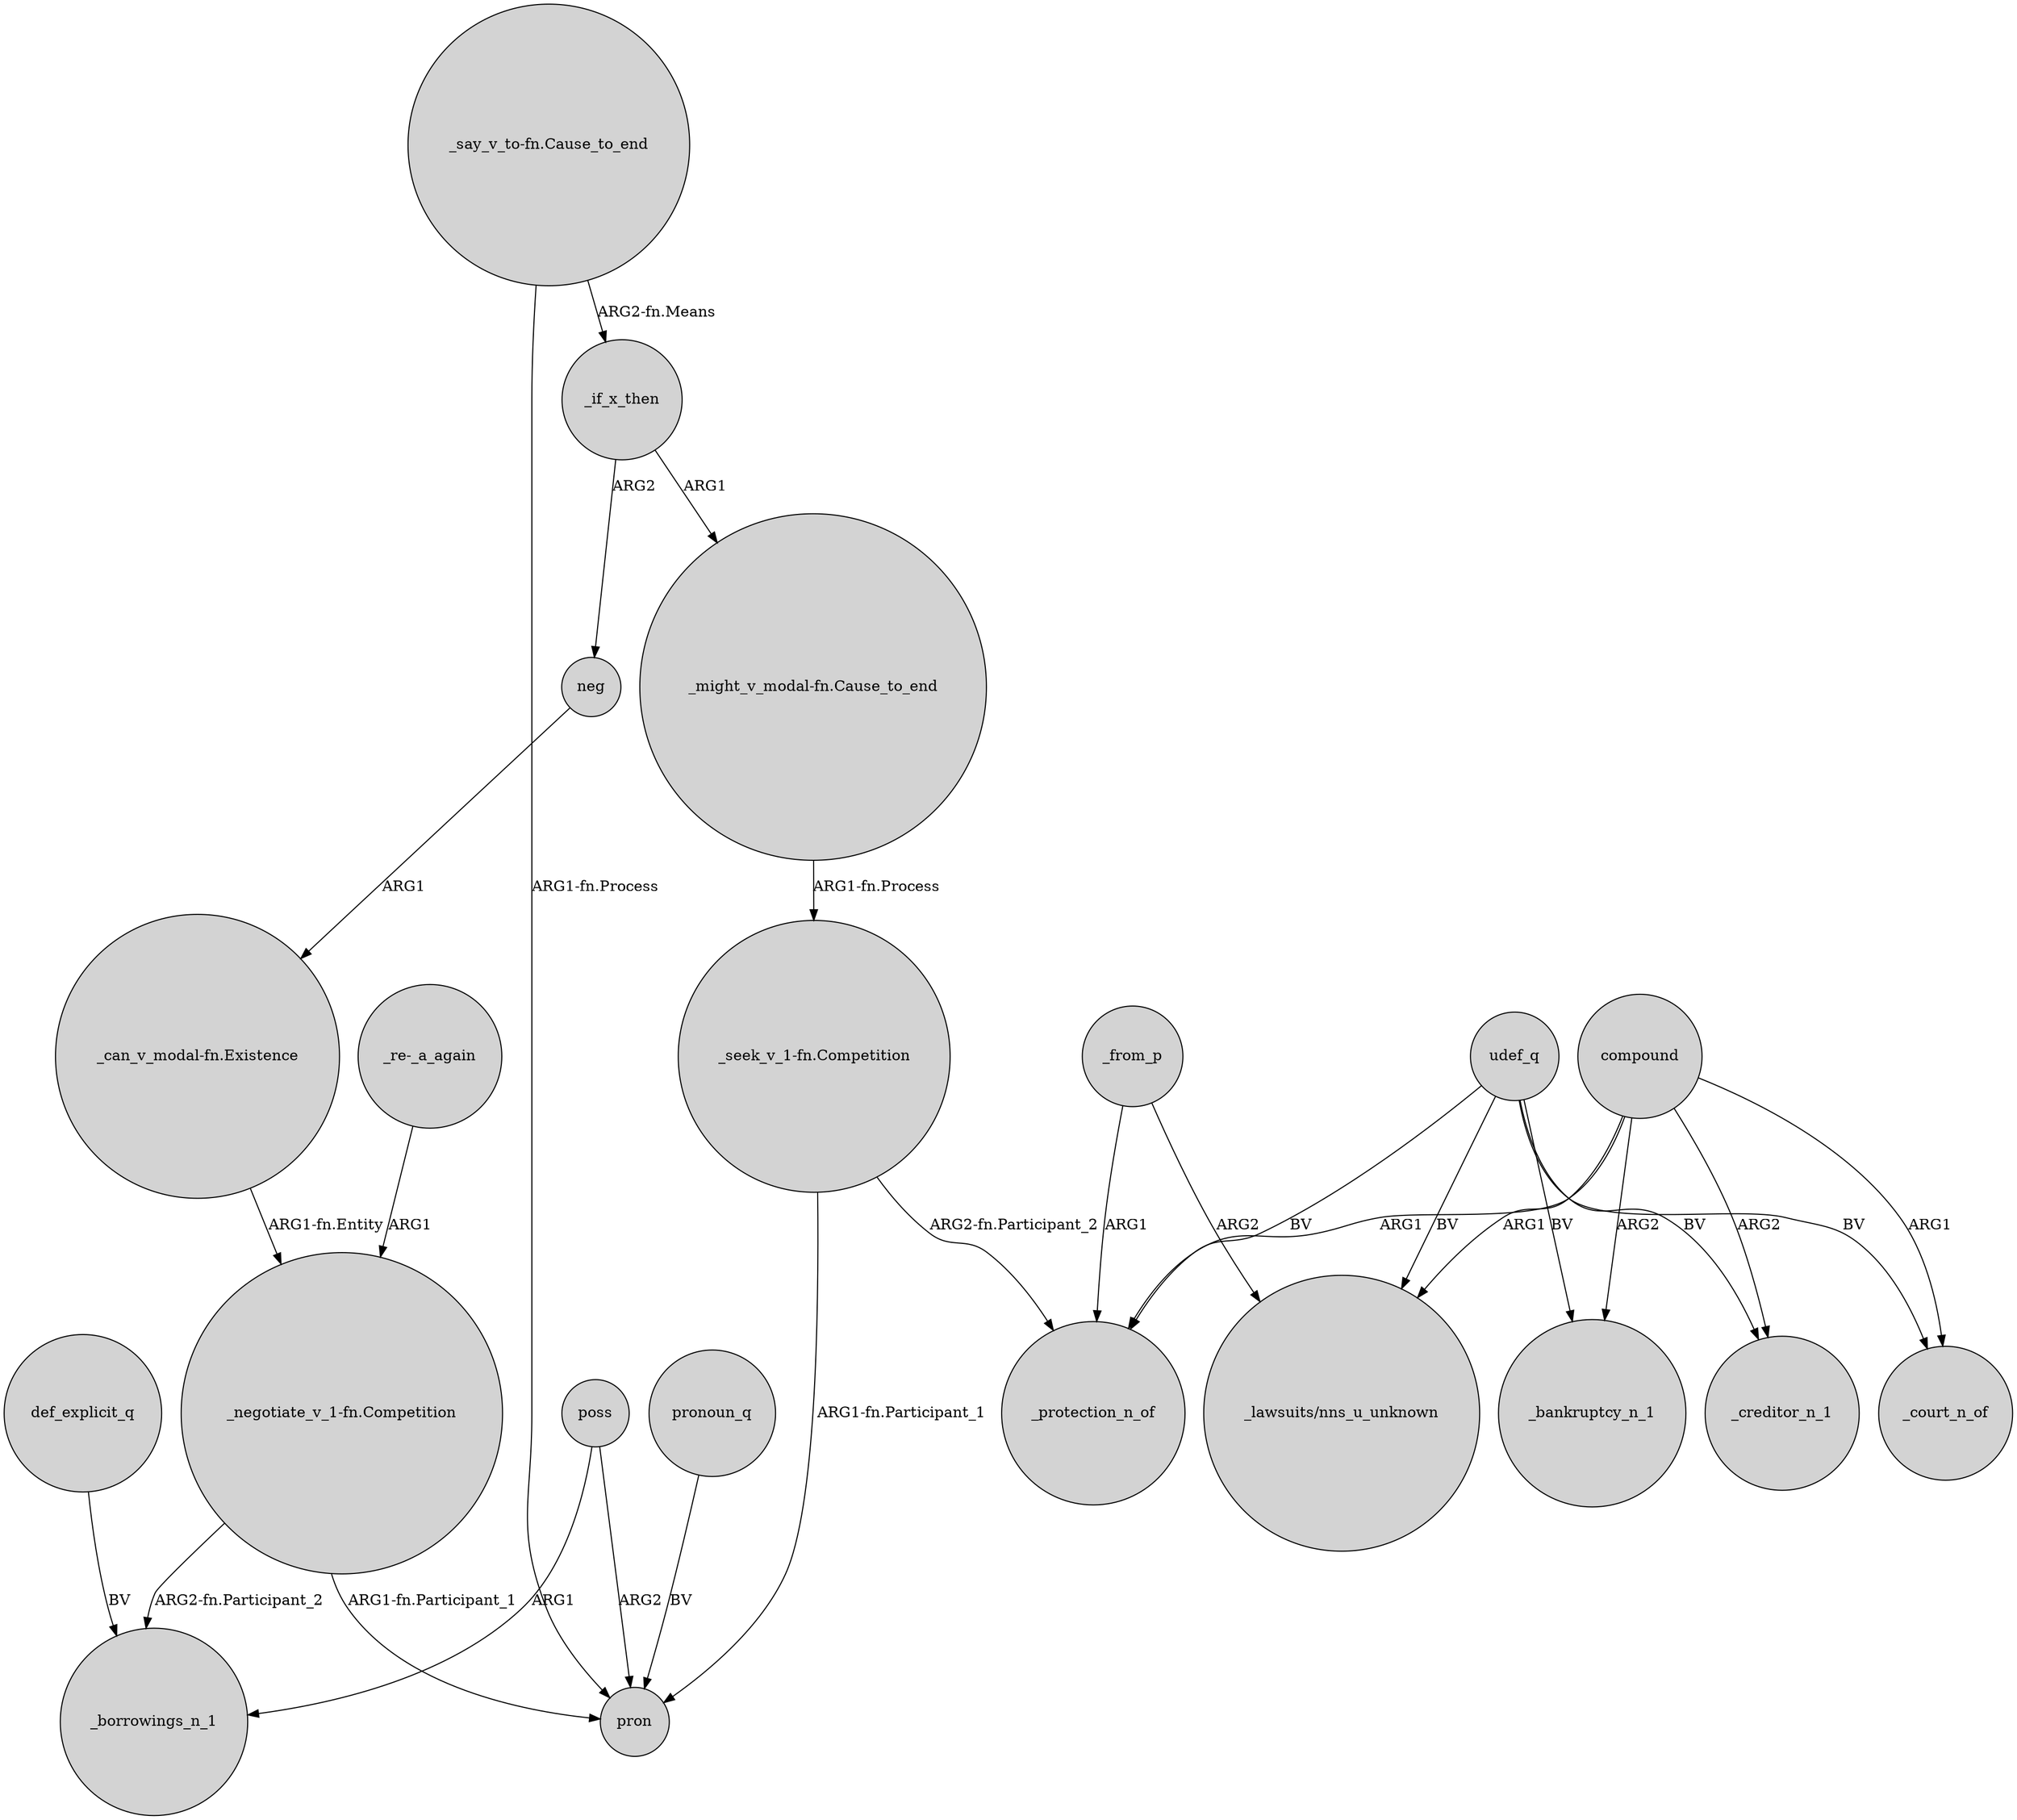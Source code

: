 digraph {
	node [shape=circle style=filled]
	_if_x_then -> neg [label=ARG2]
	"_negotiate_v_1-fn.Competition" -> _borrowings_n_1 [label="ARG2-fn.Participant_2"]
	"_say_v_to-fn.Cause_to_end" -> _if_x_then [label="ARG2-fn.Means"]
	compound -> "_lawsuits/nns_u_unknown" [label=ARG1]
	compound -> _bankruptcy_n_1 [label=ARG2]
	"_say_v_to-fn.Cause_to_end" -> pron [label="ARG1-fn.Process"]
	pronoun_q -> pron [label=BV]
	"_re-_a_again" -> "_negotiate_v_1-fn.Competition" [label=ARG1]
	poss -> pron [label=ARG2]
	udef_q -> _protection_n_of [label=BV]
	"_seek_v_1-fn.Competition" -> pron [label="ARG1-fn.Participant_1"]
	"_negotiate_v_1-fn.Competition" -> pron [label="ARG1-fn.Participant_1"]
	udef_q -> "_lawsuits/nns_u_unknown" [label=BV]
	_from_p -> _protection_n_of [label=ARG1]
	compound -> _court_n_of [label=ARG1]
	"_seek_v_1-fn.Competition" -> _protection_n_of [label="ARG2-fn.Participant_2"]
	poss -> _borrowings_n_1 [label=ARG1]
	def_explicit_q -> _borrowings_n_1 [label=BV]
	compound -> _protection_n_of [label=ARG1]
	neg -> "_can_v_modal-fn.Existence" [label=ARG1]
	udef_q -> _court_n_of [label=BV]
	"_might_v_modal-fn.Cause_to_end" -> "_seek_v_1-fn.Competition" [label="ARG1-fn.Process"]
	_if_x_then -> "_might_v_modal-fn.Cause_to_end" [label=ARG1]
	udef_q -> _bankruptcy_n_1 [label=BV]
	_from_p -> "_lawsuits/nns_u_unknown" [label=ARG2]
	compound -> _creditor_n_1 [label=ARG2]
	udef_q -> _creditor_n_1 [label=BV]
	"_can_v_modal-fn.Existence" -> "_negotiate_v_1-fn.Competition" [label="ARG1-fn.Entity"]
}
